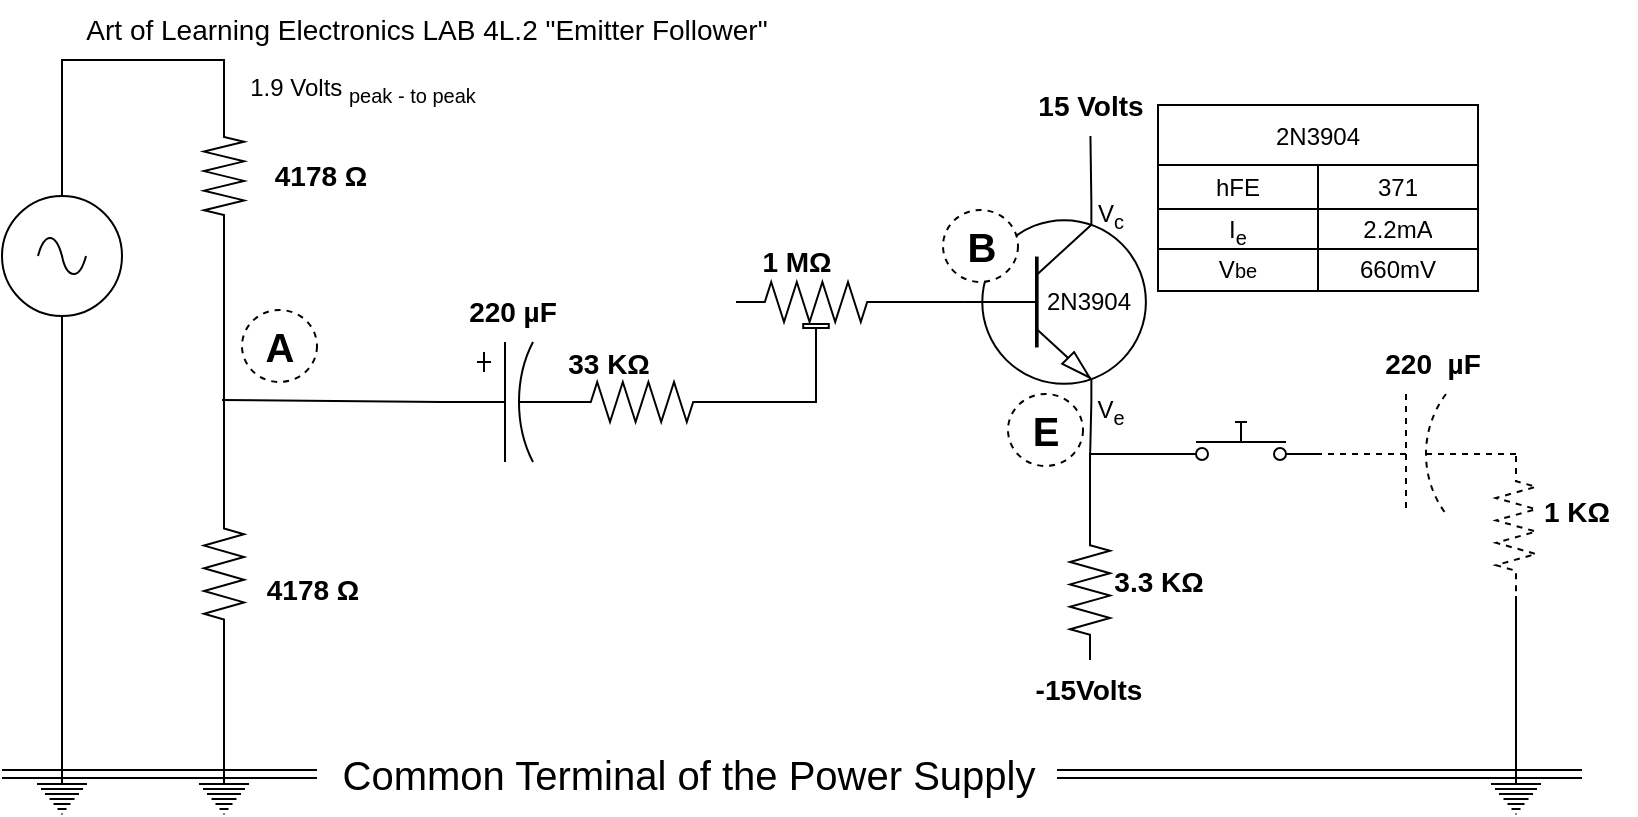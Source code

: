 <mxfile version="20.8.10" type="device"><diagram name="Page-1" id="7e0a89b8-554c-2b80-1dc8-d5c74ca68de4"><mxGraphModel dx="1036" dy="606" grid="1" gridSize="10" guides="1" tooltips="1" connect="1" arrows="1" fold="1" page="1" pageScale="1" pageWidth="1100" pageHeight="850" background="none" math="0" shadow="0"><root><mxCell id="0"/><mxCell id="1" parent="0"/><mxCell id="v5ASgLI8CXAvtaU97z3V-1" value="" style="verticalLabelPosition=bottom;shadow=0;dashed=0;align=center;html=1;verticalAlign=top;shape=mxgraph.electrical.transistors.npn_transistor_1;" parent="1" vertex="1"><mxGeometry x="480" y="111" width="93" height="100" as="geometry"/></mxCell><mxCell id="UOghZ5WVV2tegA4azKMa-13" style="edgeStyle=orthogonalEdgeStyle;rounded=0;orthogonalLoop=1;jettySize=auto;html=1;exitX=0;exitY=0.5;exitDx=0;exitDy=0;exitPerimeter=0;entryX=1;entryY=0.5;entryDx=0;entryDy=0;entryPerimeter=0;endArrow=none;endFill=0;" parent="1" source="v5ASgLI8CXAvtaU97z3V-2" target="UOghZ5WVV2tegA4azKMa-11" edge="1"><mxGeometry relative="1" as="geometry"/></mxCell><mxCell id="v5ASgLI8CXAvtaU97z3V-2" value="" style="pointerEvents=1;verticalLabelPosition=bottom;shadow=0;dashed=0;align=center;html=1;verticalAlign=top;shape=mxgraph.electrical.resistors.resistor_2;" parent="1" vertex="1"><mxGeometry x="280" y="201" width="80" height="20" as="geometry"/></mxCell><mxCell id="80wsVpMIOcEodvlpj_uF-2" value="" style="edgeStyle=orthogonalEdgeStyle;rounded=0;orthogonalLoop=1;jettySize=auto;html=1;endArrow=none;endFill=0;entryX=0.7;entryY=1;entryDx=0;entryDy=0;entryPerimeter=0;" parent="1" source="v5ASgLI8CXAvtaU97z3V-4" target="v5ASgLI8CXAvtaU97z3V-1" edge="1"><mxGeometry relative="1" as="geometry"><mxPoint x="543" y="214" as="targetPoint"/></mxGeometry></mxCell><mxCell id="v5ASgLI8CXAvtaU97z3V-4" value="" style="pointerEvents=1;verticalLabelPosition=bottom;shadow=0;dashed=0;align=center;html=1;verticalAlign=top;shape=mxgraph.electrical.resistors.resistor_2;direction=south;" parent="1" vertex="1"><mxGeometry x="534" y="270" width="20" height="70" as="geometry"/></mxCell><mxCell id="v5ASgLI8CXAvtaU97z3V-7" value="&lt;b&gt;&lt;font style=&quot;font-size: 14px;&quot;&gt;3.3 KΩ&lt;/font&gt;&lt;/b&gt;" style="text;html=1;align=center;verticalAlign=middle;resizable=0;points=[];autosize=1;strokeColor=none;fillColor=none;" parent="1" vertex="1"><mxGeometry x="543" y="286.18" width="70" height="30" as="geometry"/></mxCell><mxCell id="v5ASgLI8CXAvtaU97z3V-8" value="&lt;b&gt;&lt;font style=&quot;font-size: 14px;&quot;&gt;-15Volts&lt;/font&gt;&lt;/b&gt;" style="text;html=1;align=center;verticalAlign=middle;resizable=0;points=[];autosize=1;strokeColor=none;fillColor=none;" parent="1" vertex="1"><mxGeometry x="503" y="340" width="80" height="30" as="geometry"/></mxCell><mxCell id="v5ASgLI8CXAvtaU97z3V-9" value="&lt;b&gt;&lt;font style=&quot;font-size: 14px;&quot;&gt;15 Volts&lt;/font&gt;&lt;/b&gt;" style="text;html=1;align=center;verticalAlign=middle;resizable=0;points=[];autosize=1;strokeColor=none;fillColor=none;" parent="1" vertex="1"><mxGeometry x="504" y="48" width="80" height="30" as="geometry"/></mxCell><mxCell id="v5ASgLI8CXAvtaU97z3V-10" value="&lt;b&gt;&lt;font style=&quot;font-size: 14px;&quot;&gt;33 KΩ&lt;/font&gt;&lt;/b&gt;" style="text;html=1;align=center;verticalAlign=middle;resizable=0;points=[];autosize=1;strokeColor=none;fillColor=none;" parent="1" vertex="1"><mxGeometry x="273" y="177" width="60" height="30" as="geometry"/></mxCell><mxCell id="v5ASgLI8CXAvtaU97z3V-11" value="2N3904" style="text;html=1;align=center;verticalAlign=middle;resizable=0;points=[];autosize=1;strokeColor=none;fillColor=none;" parent="1" vertex="1"><mxGeometry x="508" y="146" width="70" height="30" as="geometry"/></mxCell><mxCell id="80wsVpMIOcEodvlpj_uF-3" value="&lt;b&gt;&lt;font style=&quot;font-size: 14px;&quot;&gt;220&amp;nbsp; µF&lt;/font&gt;&lt;/b&gt;" style="text;html=1;align=center;verticalAlign=middle;resizable=0;points=[];autosize=1;strokeColor=none;fillColor=none;dashed=1;dashPattern=1 2;" parent="1" vertex="1"><mxGeometry x="680" y="177" width="70" height="30" as="geometry"/></mxCell><mxCell id="80wsVpMIOcEodvlpj_uF-4" value="" style="pointerEvents=1;verticalLabelPosition=bottom;shadow=0;dashed=1;align=center;html=1;verticalAlign=top;shape=mxgraph.electrical.resistors.resistor_2;direction=south;" parent="1" vertex="1"><mxGeometry x="747" y="238" width="20" height="70" as="geometry"/></mxCell><mxCell id="XQSRH9Ezn86aQqrMIj19-2" value="" style="endArrow=none;html=1;rounded=0;exitX=0.7;exitY=0;exitDx=0;exitDy=0;exitPerimeter=0;" parent="1" source="v5ASgLI8CXAvtaU97z3V-1" target="v5ASgLI8CXAvtaU97z3V-9" edge="1"><mxGeometry width="50" height="50" relative="1" as="geometry"><mxPoint x="648" y="311" as="sourcePoint"/><mxPoint x="698" y="261" as="targetPoint"/></mxGeometry></mxCell><mxCell id="XQSRH9Ezn86aQqrMIj19-7" value="" style="pointerEvents=1;verticalLabelPosition=bottom;shadow=0;dashed=1;align=center;html=1;verticalAlign=top;shape=mxgraph.electrical.capacitors.capacitor_2;direction=west;movable=1;resizable=1;rotatable=1;deletable=1;editable=1;connectable=1;strokeWidth=1;rotation=-180;" parent="1" vertex="1"><mxGeometry x="657" y="207.0" width="100" height="60" as="geometry"/></mxCell><mxCell id="XQSRH9Ezn86aQqrMIj19-8" value="&lt;b&gt;&lt;font style=&quot;font-size: 14px;&quot;&gt;1 KΩ&lt;/font&gt;&lt;/b&gt;" style="text;html=1;align=center;verticalAlign=middle;resizable=0;points=[];autosize=1;strokeColor=none;fillColor=none;dashed=1;dashPattern=1 2;" parent="1" vertex="1"><mxGeometry x="757" y="251.18" width="60" height="30" as="geometry"/></mxCell><mxCell id="UOghZ5WVV2tegA4azKMa-18" style="edgeStyle=none;rounded=0;orthogonalLoop=1;jettySize=auto;html=1;entryX=0.5;entryY=0;entryDx=0;entryDy=0;entryPerimeter=0;endArrow=none;endFill=0;" parent="1" source="XQSRH9Ezn86aQqrMIj19-10" target="UOghZ5WVV2tegA4azKMa-1" edge="1"><mxGeometry relative="1" as="geometry"/></mxCell><mxCell id="XQSRH9Ezn86aQqrMIj19-10" value="" style="pointerEvents=1;verticalLabelPosition=bottom;shadow=0;dashed=0;align=center;html=1;verticalAlign=top;shape=mxgraph.electrical.signal_sources.source;aspect=fixed;points=[[0.5,0,0],[1,0.5,0],[0.5,1,0],[0,0.5,0]];elSignalType=ac;strokeWidth=1;" parent="1" vertex="1"><mxGeometry y="108" width="60" height="60" as="geometry"/></mxCell><mxCell id="XQSRH9Ezn86aQqrMIj19-15" value="2N3904" style="shape=table;startSize=30;container=1;collapsible=0;childLayout=tableLayout;strokeWidth=1;" parent="1" vertex="1"><mxGeometry x="578" y="62.5" width="160" height="93" as="geometry"/></mxCell><mxCell id="XQSRH9Ezn86aQqrMIj19-16" value="" style="shape=tableRow;horizontal=0;startSize=0;swimlaneHead=0;swimlaneBody=0;strokeColor=inherit;top=0;left=0;bottom=0;right=0;collapsible=0;dropTarget=0;fillColor=none;points=[[0,0.5],[1,0.5]];portConstraint=eastwest;dashed=1;strokeWidth=1;" parent="XQSRH9Ezn86aQqrMIj19-15" vertex="1"><mxGeometry y="30" width="160" height="22" as="geometry"/></mxCell><mxCell id="XQSRH9Ezn86aQqrMIj19-17" value="hFE" style="shape=partialRectangle;html=1;whiteSpace=wrap;connectable=0;strokeColor=inherit;overflow=hidden;fillColor=none;top=0;left=0;bottom=0;right=0;pointerEvents=1;dashed=1;strokeWidth=1;" parent="XQSRH9Ezn86aQqrMIj19-16" vertex="1"><mxGeometry width="80" height="22" as="geometry"><mxRectangle width="80" height="22" as="alternateBounds"/></mxGeometry></mxCell><mxCell id="XQSRH9Ezn86aQqrMIj19-18" value="371" style="shape=partialRectangle;html=1;whiteSpace=wrap;connectable=0;strokeColor=inherit;overflow=hidden;fillColor=none;top=0;left=0;bottom=0;right=0;pointerEvents=1;dashed=1;strokeWidth=1;" parent="XQSRH9Ezn86aQqrMIj19-16" vertex="1"><mxGeometry x="80" width="80" height="22" as="geometry"><mxRectangle width="80" height="22" as="alternateBounds"/></mxGeometry></mxCell><mxCell id="XQSRH9Ezn86aQqrMIj19-19" value="" style="shape=tableRow;horizontal=0;startSize=0;swimlaneHead=0;swimlaneBody=0;strokeColor=inherit;top=0;left=0;bottom=0;right=0;collapsible=0;dropTarget=0;fillColor=none;points=[[0,0.5],[1,0.5]];portConstraint=eastwest;dashed=1;strokeWidth=1;" parent="XQSRH9Ezn86aQqrMIj19-15" vertex="1"><mxGeometry y="52" width="160" height="20" as="geometry"/></mxCell><mxCell id="XQSRH9Ezn86aQqrMIj19-20" value="I&lt;sub&gt;e&lt;/sub&gt;" style="shape=partialRectangle;html=1;whiteSpace=wrap;connectable=0;strokeColor=inherit;overflow=hidden;fillColor=none;top=0;left=0;bottom=0;right=0;pointerEvents=1;dashed=1;strokeWidth=1;" parent="XQSRH9Ezn86aQqrMIj19-19" vertex="1"><mxGeometry width="80" height="20" as="geometry"><mxRectangle width="80" height="20" as="alternateBounds"/></mxGeometry></mxCell><mxCell id="XQSRH9Ezn86aQqrMIj19-21" value="2.2mA" style="shape=partialRectangle;html=1;whiteSpace=wrap;connectable=0;strokeColor=inherit;overflow=hidden;fillColor=none;top=0;left=0;bottom=0;right=0;pointerEvents=1;dashed=1;strokeWidth=1;" parent="XQSRH9Ezn86aQqrMIj19-19" vertex="1"><mxGeometry x="80" width="80" height="20" as="geometry"><mxRectangle width="80" height="20" as="alternateBounds"/></mxGeometry></mxCell><mxCell id="XQSRH9Ezn86aQqrMIj19-22" value="" style="shape=tableRow;horizontal=0;startSize=0;swimlaneHead=0;swimlaneBody=0;strokeColor=inherit;top=0;left=0;bottom=0;right=0;collapsible=0;dropTarget=0;fillColor=none;points=[[0,0.5],[1,0.5]];portConstraint=eastwest;dashed=1;strokeWidth=1;" parent="XQSRH9Ezn86aQqrMIj19-15" vertex="1"><mxGeometry y="72" width="160" height="21" as="geometry"/></mxCell><mxCell id="XQSRH9Ezn86aQqrMIj19-23" value="V&lt;span style=&quot;font-size: 10px;&quot;&gt;be&lt;/span&gt;" style="shape=partialRectangle;html=1;whiteSpace=wrap;connectable=0;strokeColor=inherit;overflow=hidden;fillColor=none;top=0;left=0;bottom=0;right=0;pointerEvents=1;dashed=1;strokeWidth=1;" parent="XQSRH9Ezn86aQqrMIj19-22" vertex="1"><mxGeometry width="80" height="21" as="geometry"><mxRectangle width="80" height="21" as="alternateBounds"/></mxGeometry></mxCell><mxCell id="XQSRH9Ezn86aQqrMIj19-24" value="660mV" style="shape=partialRectangle;html=1;whiteSpace=wrap;connectable=0;strokeColor=inherit;overflow=hidden;fillColor=none;top=0;left=0;bottom=0;right=0;pointerEvents=1;dashed=1;strokeWidth=1;" parent="XQSRH9Ezn86aQqrMIj19-22" vertex="1"><mxGeometry x="80" width="80" height="21" as="geometry"><mxRectangle width="80" height="21" as="alternateBounds"/></mxGeometry></mxCell><mxCell id="XQSRH9Ezn86aQqrMIj19-28" value="V&lt;sub&gt;e&lt;/sub&gt;" style="text;html=1;align=center;verticalAlign=middle;resizable=0;points=[];autosize=1;strokeColor=none;fillColor=none;" parent="1" vertex="1"><mxGeometry x="534" y="201" width="40" height="30" as="geometry"/></mxCell><mxCell id="XQSRH9Ezn86aQqrMIj19-29" value="V&lt;sub&gt;c&lt;/sub&gt;" style="text;html=1;align=center;verticalAlign=middle;resizable=0;points=[];autosize=1;strokeColor=none;fillColor=none;" parent="1" vertex="1"><mxGeometry x="534" y="103" width="40" height="30" as="geometry"/></mxCell><mxCell id="UOghZ5WVV2tegA4azKMa-1" value="" style="pointerEvents=1;verticalLabelPosition=bottom;shadow=0;dashed=0;align=center;html=1;verticalAlign=top;shape=mxgraph.electrical.signal_sources.protective_earth;" parent="1" vertex="1"><mxGeometry x="17.5" y="397" width="25" height="20" as="geometry"/></mxCell><mxCell id="UOghZ5WVV2tegA4azKMa-20" style="edgeStyle=orthogonalEdgeStyle;rounded=0;orthogonalLoop=1;jettySize=auto;html=1;exitX=0;exitY=0.5;exitDx=0;exitDy=0;exitPerimeter=0;entryX=0.5;entryY=0;entryDx=0;entryDy=0;entryPerimeter=0;endArrow=none;endFill=0;" parent="1" source="UOghZ5WVV2tegA4azKMa-2" target="XQSRH9Ezn86aQqrMIj19-10" edge="1"><mxGeometry relative="1" as="geometry"><Array as="points"><mxPoint x="111" y="40"/><mxPoint x="30" y="40"/></Array></mxGeometry></mxCell><mxCell id="UOghZ5WVV2tegA4azKMa-2" value="" style="pointerEvents=1;verticalLabelPosition=bottom;shadow=0;dashed=0;align=center;html=1;verticalAlign=top;shape=mxgraph.electrical.resistors.resistor_2;rotation=90;" parent="1" vertex="1"><mxGeometry x="80.5" y="88" width="61" height="20" as="geometry"/></mxCell><mxCell id="UOghZ5WVV2tegA4azKMa-19" style="edgeStyle=none;rounded=0;orthogonalLoop=1;jettySize=auto;html=1;entryX=0.5;entryY=0;entryDx=0;entryDy=0;entryPerimeter=0;endArrow=none;endFill=0;" parent="1" source="UOghZ5WVV2tegA4azKMa-3" target="UOghZ5WVV2tegA4azKMa-4" edge="1"><mxGeometry relative="1" as="geometry"/></mxCell><mxCell id="qHDaI556fRi8Lhf8icfa-2" style="edgeStyle=none;rounded=0;orthogonalLoop=1;jettySize=auto;html=1;exitX=0;exitY=0.5;exitDx=0;exitDy=0;exitPerimeter=0;entryX=1;entryY=0.5;entryDx=0;entryDy=0;endArrow=none;endFill=0;entryPerimeter=0;" edge="1" parent="1" source="UOghZ5WVV2tegA4azKMa-3" target="UOghZ5WVV2tegA4azKMa-2"><mxGeometry relative="1" as="geometry"/></mxCell><mxCell id="UOghZ5WVV2tegA4azKMa-3" value="" style="pointerEvents=1;verticalLabelPosition=bottom;shadow=0;dashed=0;align=center;html=1;verticalAlign=top;shape=mxgraph.electrical.resistors.resistor_2;rotation=90;" parent="1" vertex="1"><mxGeometry x="75.5" y="287" width="71" height="20" as="geometry"/></mxCell><mxCell id="UOghZ5WVV2tegA4azKMa-4" value="" style="pointerEvents=1;verticalLabelPosition=bottom;shadow=0;dashed=0;align=center;html=1;verticalAlign=top;shape=mxgraph.electrical.signal_sources.protective_earth;" parent="1" vertex="1"><mxGeometry x="98.5" y="397" width="25" height="20" as="geometry"/></mxCell><mxCell id="UOghZ5WVV2tegA4azKMa-21" style="edgeStyle=orthogonalEdgeStyle;rounded=0;orthogonalLoop=1;jettySize=auto;html=1;endArrow=none;endFill=0;exitX=0;exitY=0.8;exitDx=0;exitDy=0;" parent="1" source="UOghZ5WVV2tegA4azKMa-6" edge="1"><mxGeometry relative="1" as="geometry"><mxPoint x="544" y="240" as="targetPoint"/></mxGeometry></mxCell><mxCell id="UOghZ5WVV2tegA4azKMa-6" value="" style="shape=mxgraph.electrical.electro-mechanical.pushbutton;aspect=fixed;elSwitchState=off;" parent="1" vertex="1"><mxGeometry x="582" y="221" width="75" height="20" as="geometry"/></mxCell><mxCell id="UOghZ5WVV2tegA4azKMa-23" style="edgeStyle=orthogonalEdgeStyle;rounded=0;orthogonalLoop=1;jettySize=auto;html=1;entryX=1;entryY=0.5;entryDx=0;entryDy=0;entryPerimeter=0;endArrow=none;endFill=0;" parent="1" source="UOghZ5WVV2tegA4azKMa-7" target="80wsVpMIOcEodvlpj_uF-4" edge="1"><mxGeometry relative="1" as="geometry"/></mxCell><mxCell id="UOghZ5WVV2tegA4azKMa-7" value="" style="pointerEvents=1;verticalLabelPosition=bottom;shadow=0;dashed=0;align=center;html=1;verticalAlign=top;shape=mxgraph.electrical.signal_sources.protective_earth;" parent="1" vertex="1"><mxGeometry x="744.5" y="397" width="25" height="20" as="geometry"/></mxCell><mxCell id="qHDaI556fRi8Lhf8icfa-3" style="edgeStyle=orthogonalEdgeStyle;rounded=0;orthogonalLoop=1;jettySize=auto;html=1;exitX=0.5;exitY=1;exitDx=0;exitDy=0;exitPerimeter=0;entryX=1;entryY=0.5;entryDx=0;entryDy=0;entryPerimeter=0;endArrow=none;endFill=0;" edge="1" parent="1" source="UOghZ5WVV2tegA4azKMa-8" target="v5ASgLI8CXAvtaU97z3V-2"><mxGeometry relative="1" as="geometry"/></mxCell><mxCell id="qHDaI556fRi8Lhf8icfa-4" style="edgeStyle=none;rounded=0;orthogonalLoop=1;jettySize=auto;html=1;exitX=1;exitY=0.25;exitDx=0;exitDy=0;exitPerimeter=0;entryX=0;entryY=0.5;entryDx=0;entryDy=0;entryPerimeter=0;endArrow=none;endFill=0;" edge="1" parent="1" source="UOghZ5WVV2tegA4azKMa-8" target="v5ASgLI8CXAvtaU97z3V-1"><mxGeometry relative="1" as="geometry"/></mxCell><mxCell id="UOghZ5WVV2tegA4azKMa-8" value="" style="pointerEvents=1;verticalLabelPosition=bottom;shadow=0;dashed=0;align=center;html=1;verticalAlign=top;shape=mxgraph.electrical.resistors.trimmer_pot_2;strokeWidth=1;" parent="1" vertex="1"><mxGeometry x="367" y="151" width="80" height="40" as="geometry"/></mxCell><mxCell id="UOghZ5WVV2tegA4azKMa-17" style="edgeStyle=none;rounded=0;orthogonalLoop=1;jettySize=auto;html=1;endArrow=none;endFill=0;exitX=0;exitY=0.5;exitDx=0;exitDy=0;exitPerimeter=0;" parent="1" edge="1" source="UOghZ5WVV2tegA4azKMa-11"><mxGeometry relative="1" as="geometry"><mxPoint x="173" y="211" as="sourcePoint"/><mxPoint x="110" y="210" as="targetPoint"/></mxGeometry></mxCell><mxCell id="UOghZ5WVV2tegA4azKMa-11" value="" style="pointerEvents=1;verticalLabelPosition=bottom;shadow=0;dashed=0;align=center;html=1;verticalAlign=top;shape=mxgraph.electrical.capacitors.capacitor_3;strokeWidth=1;" parent="1" vertex="1"><mxGeometry x="220" y="181" width="70" height="60" as="geometry"/></mxCell><mxCell id="UOghZ5WVV2tegA4azKMa-12" value="&lt;b&gt;&lt;font style=&quot;font-size: 14px;&quot;&gt;220 µF&lt;/font&gt;&lt;/b&gt;" style="text;html=1;align=center;verticalAlign=middle;resizable=0;points=[];autosize=1;strokeColor=none;fillColor=none;" parent="1" vertex="1"><mxGeometry x="220" y="151" width="70" height="30" as="geometry"/></mxCell><mxCell id="UOghZ5WVV2tegA4azKMa-16" value="&lt;b&gt;&lt;font style=&quot;font-size: 14px;&quot;&gt;1 MΩ&lt;/font&gt;&lt;/b&gt;" style="text;html=1;align=center;verticalAlign=middle;resizable=0;points=[];autosize=1;strokeColor=none;fillColor=none;" parent="1" vertex="1"><mxGeometry x="367" y="125.5" width="60" height="30" as="geometry"/></mxCell><mxCell id="UOghZ5WVV2tegA4azKMa-25" value="1.9 Volts &lt;sub&gt;peak - to peak&lt;/sub&gt;" style="text;html=1;align=center;verticalAlign=middle;resizable=0;points=[];autosize=1;strokeColor=none;fillColor=none;" parent="1" vertex="1"><mxGeometry x="110" y="40" width="140" height="30" as="geometry"/></mxCell><mxCell id="UOghZ5WVV2tegA4azKMa-26" value="&lt;font style=&quot;font-size: 20px;&quot;&gt;&lt;b&gt;A&lt;/b&gt;&lt;/font&gt;" style="ellipse;whiteSpace=wrap;html=1;dashed=1;strokeWidth=1;" parent="1" vertex="1"><mxGeometry x="120" y="165" width="37.5" height="36" as="geometry"/></mxCell><mxCell id="UOghZ5WVV2tegA4azKMa-27" value="&lt;font style=&quot;font-size: 20px;&quot;&gt;&lt;b&gt;B&lt;/b&gt;&lt;/font&gt;" style="ellipse;whiteSpace=wrap;html=1;dashed=1;strokeWidth=1;" parent="1" vertex="1"><mxGeometry x="470.5" y="115" width="37.5" height="36" as="geometry"/></mxCell><mxCell id="UOghZ5WVV2tegA4azKMa-28" value="&lt;font style=&quot;font-size: 20px;&quot;&gt;&lt;b&gt;E&lt;/b&gt;&lt;/font&gt;" style="ellipse;whiteSpace=wrap;html=1;dashed=1;strokeWidth=1;" parent="1" vertex="1"><mxGeometry x="503" y="207" width="37.5" height="36" as="geometry"/></mxCell><mxCell id="UOghZ5WVV2tegA4azKMa-31" style="edgeStyle=orthogonalEdgeStyle;shape=link;rounded=0;orthogonalLoop=1;jettySize=auto;html=1;fontSize=20;endArrow=none;endFill=0;" parent="1" source="UOghZ5WVV2tegA4azKMa-30" edge="1"><mxGeometry relative="1" as="geometry"><mxPoint x="790" y="397" as="targetPoint"/></mxGeometry></mxCell><mxCell id="UOghZ5WVV2tegA4azKMa-32" style="edgeStyle=orthogonalEdgeStyle;shape=link;rounded=0;orthogonalLoop=1;jettySize=auto;html=1;fontSize=20;endArrow=none;endFill=0;" parent="1" source="UOghZ5WVV2tegA4azKMa-30" edge="1"><mxGeometry relative="1" as="geometry"><mxPoint y="397" as="targetPoint"/></mxGeometry></mxCell><mxCell id="UOghZ5WVV2tegA4azKMa-30" value="Common Terminal of the Power Supply" style="text;html=1;align=center;verticalAlign=middle;resizable=0;points=[];autosize=1;strokeColor=none;fillColor=none;fontSize=20;" parent="1" vertex="1"><mxGeometry x="157.5" y="377" width="370" height="40" as="geometry"/></mxCell><mxCell id="UOghZ5WVV2tegA4azKMa-33" value="&lt;b&gt;4178 Ω&lt;/b&gt;" style="text;html=1;align=center;verticalAlign=middle;resizable=0;points=[];autosize=1;strokeColor=none;fillColor=none;fontSize=14;" parent="1" vertex="1"><mxGeometry x="123.5" y="83" width="70" height="30" as="geometry"/></mxCell><mxCell id="UOghZ5WVV2tegA4azKMa-34" value="&lt;b&gt;4178 Ω&lt;/b&gt;" style="text;html=1;align=center;verticalAlign=middle;resizable=0;points=[];autosize=1;strokeColor=none;fillColor=none;fontSize=14;" parent="1" vertex="1"><mxGeometry x="120" y="290" width="70" height="30" as="geometry"/></mxCell><mxCell id="UOghZ5WVV2tegA4azKMa-35" value="Art of Learning Electronics LAB 4L.2 &quot;Emitter Follower&quot;" style="text;html=1;align=center;verticalAlign=middle;resizable=0;points=[];autosize=1;strokeColor=none;fillColor=none;fontSize=14;" parent="1" vertex="1"><mxGeometry x="32" y="10" width="360" height="30" as="geometry"/></mxCell></root></mxGraphModel></diagram></mxfile>